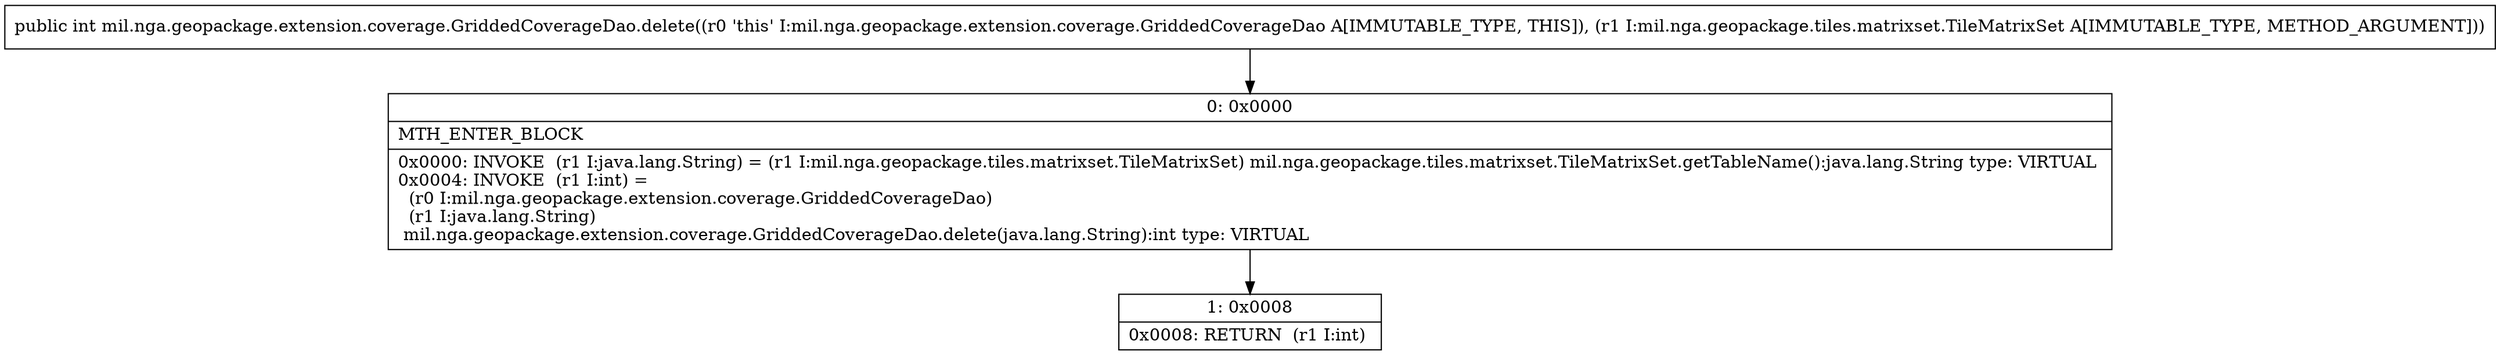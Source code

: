 digraph "CFG formil.nga.geopackage.extension.coverage.GriddedCoverageDao.delete(Lmil\/nga\/geopackage\/tiles\/matrixset\/TileMatrixSet;)I" {
Node_0 [shape=record,label="{0\:\ 0x0000|MTH_ENTER_BLOCK\l|0x0000: INVOKE  (r1 I:java.lang.String) = (r1 I:mil.nga.geopackage.tiles.matrixset.TileMatrixSet) mil.nga.geopackage.tiles.matrixset.TileMatrixSet.getTableName():java.lang.String type: VIRTUAL \l0x0004: INVOKE  (r1 I:int) = \l  (r0 I:mil.nga.geopackage.extension.coverage.GriddedCoverageDao)\l  (r1 I:java.lang.String)\l mil.nga.geopackage.extension.coverage.GriddedCoverageDao.delete(java.lang.String):int type: VIRTUAL \l}"];
Node_1 [shape=record,label="{1\:\ 0x0008|0x0008: RETURN  (r1 I:int) \l}"];
MethodNode[shape=record,label="{public int mil.nga.geopackage.extension.coverage.GriddedCoverageDao.delete((r0 'this' I:mil.nga.geopackage.extension.coverage.GriddedCoverageDao A[IMMUTABLE_TYPE, THIS]), (r1 I:mil.nga.geopackage.tiles.matrixset.TileMatrixSet A[IMMUTABLE_TYPE, METHOD_ARGUMENT])) }"];
MethodNode -> Node_0;
Node_0 -> Node_1;
}


